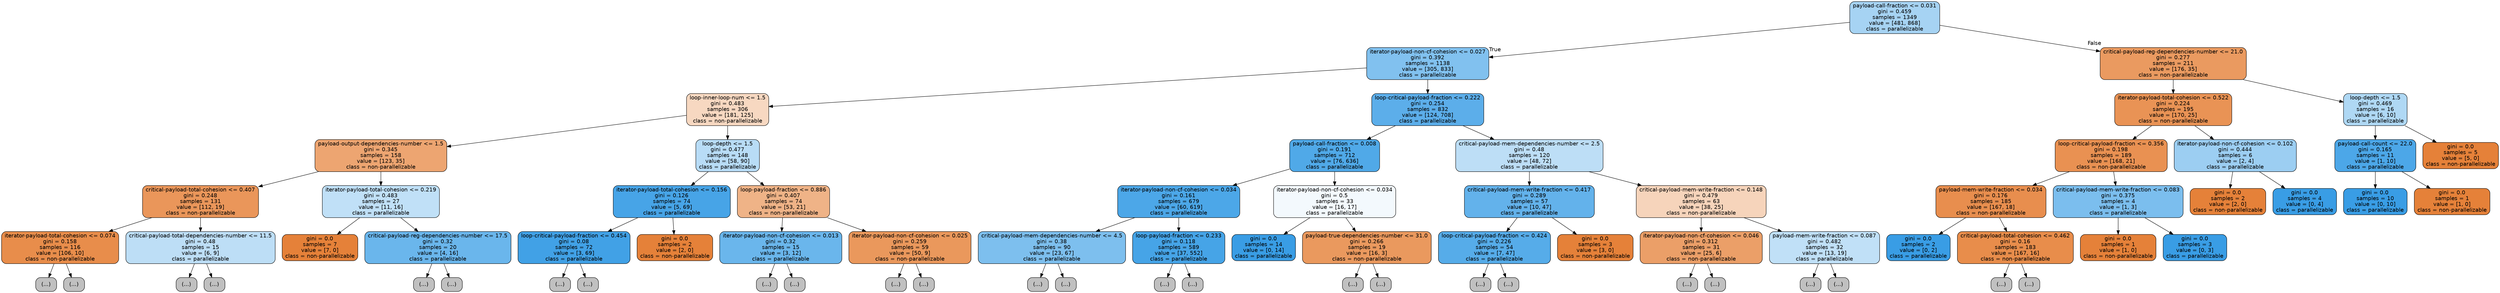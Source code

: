 digraph Tree {
node [shape=box, style="filled, rounded", color="black", fontname=helvetica] ;
edge [fontname=helvetica] ;
0 [label="payload-call-fraction <= 0.031\ngini = 0.459\nsamples = 1349\nvalue = [481, 868]\nclass = parallelizable", fillcolor="#399de572"] ;
1 [label="iterator-payload-non-cf-cohesion <= 0.027\ngini = 0.392\nsamples = 1138\nvalue = [305, 833]\nclass = parallelizable", fillcolor="#399de5a2"] ;
0 -> 1 [labeldistance=2.5, labelangle=45, headlabel="True"] ;
2 [label="loop-inner-loop-num <= 1.5\ngini = 0.483\nsamples = 306\nvalue = [181, 125]\nclass = non-parallelizable", fillcolor="#e581394f"] ;
1 -> 2 ;
3 [label="payload-output-dependencies-number <= 1.5\ngini = 0.345\nsamples = 158\nvalue = [123, 35]\nclass = non-parallelizable", fillcolor="#e58139b6"] ;
2 -> 3 ;
4 [label="critical-payload-total-cohesion <= 0.407\ngini = 0.248\nsamples = 131\nvalue = [112, 19]\nclass = non-parallelizable", fillcolor="#e58139d4"] ;
3 -> 4 ;
5 [label="iterator-payload-total-cohesion <= 0.074\ngini = 0.158\nsamples = 116\nvalue = [106, 10]\nclass = non-parallelizable", fillcolor="#e58139e7"] ;
4 -> 5 ;
6 [label="(...)", fillcolor="#C0C0C0"] ;
5 -> 6 ;
15 [label="(...)", fillcolor="#C0C0C0"] ;
5 -> 15 ;
24 [label="critical-payload-total-dependencies-number <= 11.5\ngini = 0.48\nsamples = 15\nvalue = [6, 9]\nclass = parallelizable", fillcolor="#399de555"] ;
4 -> 24 ;
25 [label="(...)", fillcolor="#C0C0C0"] ;
24 -> 25 ;
28 [label="(...)", fillcolor="#C0C0C0"] ;
24 -> 28 ;
29 [label="iterator-payload-total-cohesion <= 0.219\ngini = 0.483\nsamples = 27\nvalue = [11, 16]\nclass = parallelizable", fillcolor="#399de550"] ;
3 -> 29 ;
30 [label="gini = 0.0\nsamples = 7\nvalue = [7, 0]\nclass = non-parallelizable", fillcolor="#e58139ff"] ;
29 -> 30 ;
31 [label="critical-payload-reg-dependencies-number <= 17.5\ngini = 0.32\nsamples = 20\nvalue = [4, 16]\nclass = parallelizable", fillcolor="#399de5bf"] ;
29 -> 31 ;
32 [label="(...)", fillcolor="#C0C0C0"] ;
31 -> 32 ;
37 [label="(...)", fillcolor="#C0C0C0"] ;
31 -> 37 ;
38 [label="loop-depth <= 1.5\ngini = 0.477\nsamples = 148\nvalue = [58, 90]\nclass = parallelizable", fillcolor="#399de55b"] ;
2 -> 38 ;
39 [label="iterator-payload-total-cohesion <= 0.156\ngini = 0.126\nsamples = 74\nvalue = [5, 69]\nclass = parallelizable", fillcolor="#399de5ed"] ;
38 -> 39 ;
40 [label="loop-critical-payload-fraction <= 0.454\ngini = 0.08\nsamples = 72\nvalue = [3, 69]\nclass = parallelizable", fillcolor="#399de5f4"] ;
39 -> 40 ;
41 [label="(...)", fillcolor="#C0C0C0"] ;
40 -> 41 ;
46 [label="(...)", fillcolor="#C0C0C0"] ;
40 -> 46 ;
49 [label="gini = 0.0\nsamples = 2\nvalue = [2, 0]\nclass = non-parallelizable", fillcolor="#e58139ff"] ;
39 -> 49 ;
50 [label="loop-payload-fraction <= 0.886\ngini = 0.407\nsamples = 74\nvalue = [53, 21]\nclass = non-parallelizable", fillcolor="#e581399a"] ;
38 -> 50 ;
51 [label="iterator-payload-non-cf-cohesion <= 0.013\ngini = 0.32\nsamples = 15\nvalue = [3, 12]\nclass = parallelizable", fillcolor="#399de5bf"] ;
50 -> 51 ;
52 [label="(...)", fillcolor="#C0C0C0"] ;
51 -> 52 ;
53 [label="(...)", fillcolor="#C0C0C0"] ;
51 -> 53 ;
58 [label="iterator-payload-non-cf-cohesion <= 0.025\ngini = 0.259\nsamples = 59\nvalue = [50, 9]\nclass = non-parallelizable", fillcolor="#e58139d1"] ;
50 -> 58 ;
59 [label="(...)", fillcolor="#C0C0C0"] ;
58 -> 59 ;
72 [label="(...)", fillcolor="#C0C0C0"] ;
58 -> 72 ;
75 [label="loop-critical-payload-fraction <= 0.222\ngini = 0.254\nsamples = 832\nvalue = [124, 708]\nclass = parallelizable", fillcolor="#399de5d2"] ;
1 -> 75 ;
76 [label="payload-call-fraction <= 0.008\ngini = 0.191\nsamples = 712\nvalue = [76, 636]\nclass = parallelizable", fillcolor="#399de5e1"] ;
75 -> 76 ;
77 [label="iterator-payload-non-cf-cohesion <= 0.034\ngini = 0.161\nsamples = 679\nvalue = [60, 619]\nclass = parallelizable", fillcolor="#399de5e6"] ;
76 -> 77 ;
78 [label="critical-payload-mem-dependencies-number <= 4.5\ngini = 0.38\nsamples = 90\nvalue = [23, 67]\nclass = parallelizable", fillcolor="#399de5a7"] ;
77 -> 78 ;
79 [label="(...)", fillcolor="#C0C0C0"] ;
78 -> 79 ;
100 [label="(...)", fillcolor="#C0C0C0"] ;
78 -> 100 ;
105 [label="loop-payload-fraction <= 0.233\ngini = 0.118\nsamples = 589\nvalue = [37, 552]\nclass = parallelizable", fillcolor="#399de5ee"] ;
77 -> 105 ;
106 [label="(...)", fillcolor="#C0C0C0"] ;
105 -> 106 ;
107 [label="(...)", fillcolor="#C0C0C0"] ;
105 -> 107 ;
180 [label="iterator-payload-non-cf-cohesion <= 0.034\ngini = 0.5\nsamples = 33\nvalue = [16, 17]\nclass = parallelizable", fillcolor="#399de50f"] ;
76 -> 180 ;
181 [label="gini = 0.0\nsamples = 14\nvalue = [0, 14]\nclass = parallelizable", fillcolor="#399de5ff"] ;
180 -> 181 ;
182 [label="payload-true-dependencies-number <= 31.0\ngini = 0.266\nsamples = 19\nvalue = [16, 3]\nclass = non-parallelizable", fillcolor="#e58139cf"] ;
180 -> 182 ;
183 [label="(...)", fillcolor="#C0C0C0"] ;
182 -> 183 ;
184 [label="(...)", fillcolor="#C0C0C0"] ;
182 -> 184 ;
187 [label="critical-payload-mem-dependencies-number <= 2.5\ngini = 0.48\nsamples = 120\nvalue = [48, 72]\nclass = parallelizable", fillcolor="#399de555"] ;
75 -> 187 ;
188 [label="critical-payload-mem-write-fraction <= 0.417\ngini = 0.289\nsamples = 57\nvalue = [10, 47]\nclass = parallelizable", fillcolor="#399de5c9"] ;
187 -> 188 ;
189 [label="loop-critical-payload-fraction <= 0.424\ngini = 0.226\nsamples = 54\nvalue = [7, 47]\nclass = parallelizable", fillcolor="#399de5d9"] ;
188 -> 189 ;
190 [label="(...)", fillcolor="#C0C0C0"] ;
189 -> 190 ;
203 [label="(...)", fillcolor="#C0C0C0"] ;
189 -> 203 ;
204 [label="gini = 0.0\nsamples = 3\nvalue = [3, 0]\nclass = non-parallelizable", fillcolor="#e58139ff"] ;
188 -> 204 ;
205 [label="critical-payload-mem-write-fraction <= 0.148\ngini = 0.479\nsamples = 63\nvalue = [38, 25]\nclass = non-parallelizable", fillcolor="#e5813957"] ;
187 -> 205 ;
206 [label="iterator-payload-non-cf-cohesion <= 0.046\ngini = 0.312\nsamples = 31\nvalue = [25, 6]\nclass = non-parallelizable", fillcolor="#e58139c2"] ;
205 -> 206 ;
207 [label="(...)", fillcolor="#C0C0C0"] ;
206 -> 207 ;
212 [label="(...)", fillcolor="#C0C0C0"] ;
206 -> 212 ;
219 [label="payload-mem-write-fraction <= 0.087\ngini = 0.482\nsamples = 32\nvalue = [13, 19]\nclass = parallelizable", fillcolor="#399de551"] ;
205 -> 219 ;
220 [label="(...)", fillcolor="#C0C0C0"] ;
219 -> 220 ;
231 [label="(...)", fillcolor="#C0C0C0"] ;
219 -> 231 ;
232 [label="critical-payload-reg-dependencies-number <= 21.0\ngini = 0.277\nsamples = 211\nvalue = [176, 35]\nclass = non-parallelizable", fillcolor="#e58139cc"] ;
0 -> 232 [labeldistance=2.5, labelangle=-45, headlabel="False"] ;
233 [label="iterator-payload-total-cohesion <= 0.522\ngini = 0.224\nsamples = 195\nvalue = [170, 25]\nclass = non-parallelizable", fillcolor="#e58139da"] ;
232 -> 233 ;
234 [label="loop-critical-payload-fraction <= 0.356\ngini = 0.198\nsamples = 189\nvalue = [168, 21]\nclass = non-parallelizable", fillcolor="#e58139df"] ;
233 -> 234 ;
235 [label="payload-mem-write-fraction <= 0.034\ngini = 0.176\nsamples = 185\nvalue = [167, 18]\nclass = non-parallelizable", fillcolor="#e58139e4"] ;
234 -> 235 ;
236 [label="gini = 0.0\nsamples = 2\nvalue = [0, 2]\nclass = parallelizable", fillcolor="#399de5ff"] ;
235 -> 236 ;
237 [label="critical-payload-total-cohesion <= 0.462\ngini = 0.16\nsamples = 183\nvalue = [167, 16]\nclass = non-parallelizable", fillcolor="#e58139e7"] ;
235 -> 237 ;
238 [label="(...)", fillcolor="#C0C0C0"] ;
237 -> 238 ;
265 [label="(...)", fillcolor="#C0C0C0"] ;
237 -> 265 ;
268 [label="critical-payload-mem-write-fraction <= 0.083\ngini = 0.375\nsamples = 4\nvalue = [1, 3]\nclass = parallelizable", fillcolor="#399de5aa"] ;
234 -> 268 ;
269 [label="gini = 0.0\nsamples = 1\nvalue = [1, 0]\nclass = non-parallelizable", fillcolor="#e58139ff"] ;
268 -> 269 ;
270 [label="gini = 0.0\nsamples = 3\nvalue = [0, 3]\nclass = parallelizable", fillcolor="#399de5ff"] ;
268 -> 270 ;
271 [label="iterator-payload-non-cf-cohesion <= 0.102\ngini = 0.444\nsamples = 6\nvalue = [2, 4]\nclass = parallelizable", fillcolor="#399de57f"] ;
233 -> 271 ;
272 [label="gini = 0.0\nsamples = 2\nvalue = [2, 0]\nclass = non-parallelizable", fillcolor="#e58139ff"] ;
271 -> 272 ;
273 [label="gini = 0.0\nsamples = 4\nvalue = [0, 4]\nclass = parallelizable", fillcolor="#399de5ff"] ;
271 -> 273 ;
274 [label="loop-depth <= 1.5\ngini = 0.469\nsamples = 16\nvalue = [6, 10]\nclass = parallelizable", fillcolor="#399de566"] ;
232 -> 274 ;
275 [label="payload-call-count <= 22.0\ngini = 0.165\nsamples = 11\nvalue = [1, 10]\nclass = parallelizable", fillcolor="#399de5e6"] ;
274 -> 275 ;
276 [label="gini = 0.0\nsamples = 10\nvalue = [0, 10]\nclass = parallelizable", fillcolor="#399de5ff"] ;
275 -> 276 ;
277 [label="gini = 0.0\nsamples = 1\nvalue = [1, 0]\nclass = non-parallelizable", fillcolor="#e58139ff"] ;
275 -> 277 ;
278 [label="gini = 0.0\nsamples = 5\nvalue = [5, 0]\nclass = non-parallelizable", fillcolor="#e58139ff"] ;
274 -> 278 ;
}
